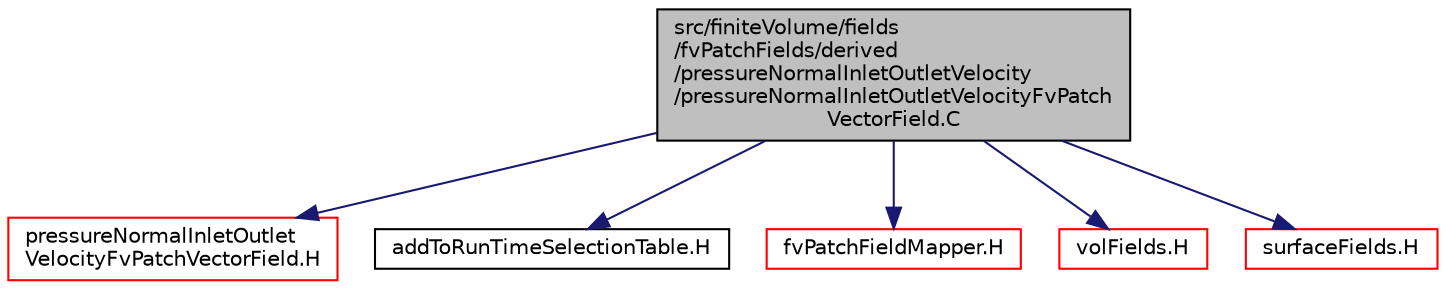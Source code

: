digraph "src/finiteVolume/fields/fvPatchFields/derived/pressureNormalInletOutletVelocity/pressureNormalInletOutletVelocityFvPatchVectorField.C"
{
  bgcolor="transparent";
  edge [fontname="Helvetica",fontsize="10",labelfontname="Helvetica",labelfontsize="10"];
  node [fontname="Helvetica",fontsize="10",shape=record];
  Node0 [label="src/finiteVolume/fields\l/fvPatchFields/derived\l/pressureNormalInletOutletVelocity\l/pressureNormalInletOutletVelocityFvPatch\lVectorField.C",height=0.2,width=0.4,color="black", fillcolor="grey75", style="filled", fontcolor="black"];
  Node0 -> Node1 [color="midnightblue",fontsize="10",style="solid",fontname="Helvetica"];
  Node1 [label="pressureNormalInletOutlet\lVelocityFvPatchVectorField.H",height=0.2,width=0.4,color="red",URL="$a02357.html"];
  Node0 -> Node208 [color="midnightblue",fontsize="10",style="solid",fontname="Helvetica"];
  Node208 [label="addToRunTimeSelectionTable.H",height=0.2,width=0.4,color="black",URL="$a09989.html",tooltip="Macros for easy insertion into run-time selection tables. "];
  Node0 -> Node209 [color="midnightblue",fontsize="10",style="solid",fontname="Helvetica"];
  Node209 [label="fvPatchFieldMapper.H",height=0.2,width=0.4,color="red",URL="$a02630.html"];
  Node0 -> Node210 [color="midnightblue",fontsize="10",style="solid",fontname="Helvetica"];
  Node210 [label="volFields.H",height=0.2,width=0.4,color="red",URL="$a02912.html"];
  Node0 -> Node322 [color="midnightblue",fontsize="10",style="solid",fontname="Helvetica"];
  Node322 [label="surfaceFields.H",height=0.2,width=0.4,color="red",URL="$a02897.html",tooltip="Foam::surfaceFields. "];
}
